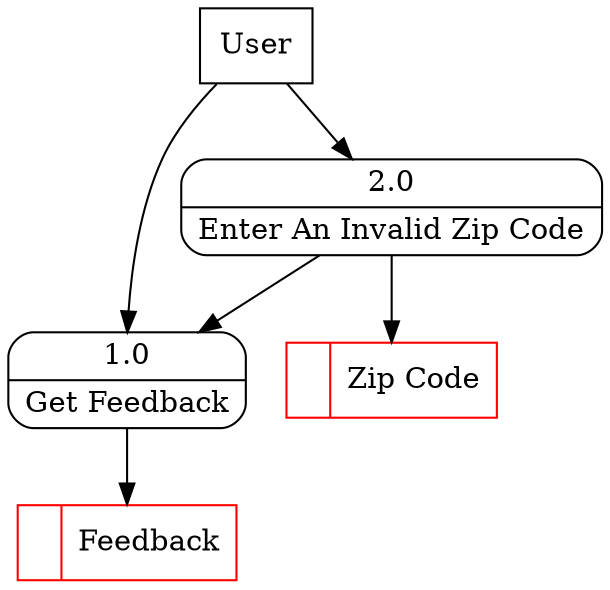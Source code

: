 digraph dfd2{ 
node[shape=record]
200 [label="<f0>  |<f1> Feedback " color=red];
201 [label="<f0>  |<f1> Zip Code " color=red];
202 [label="User" shape=box];
203 [label="{<f0> 1.0|<f1> Get Feedback }" shape=Mrecord];
204 [label="{<f0> 2.0|<f1> Enter An Invalid Zip Code }" shape=Mrecord];
202 -> 203
202 -> 204
203 -> 200
204 -> 203
204 -> 201
}
